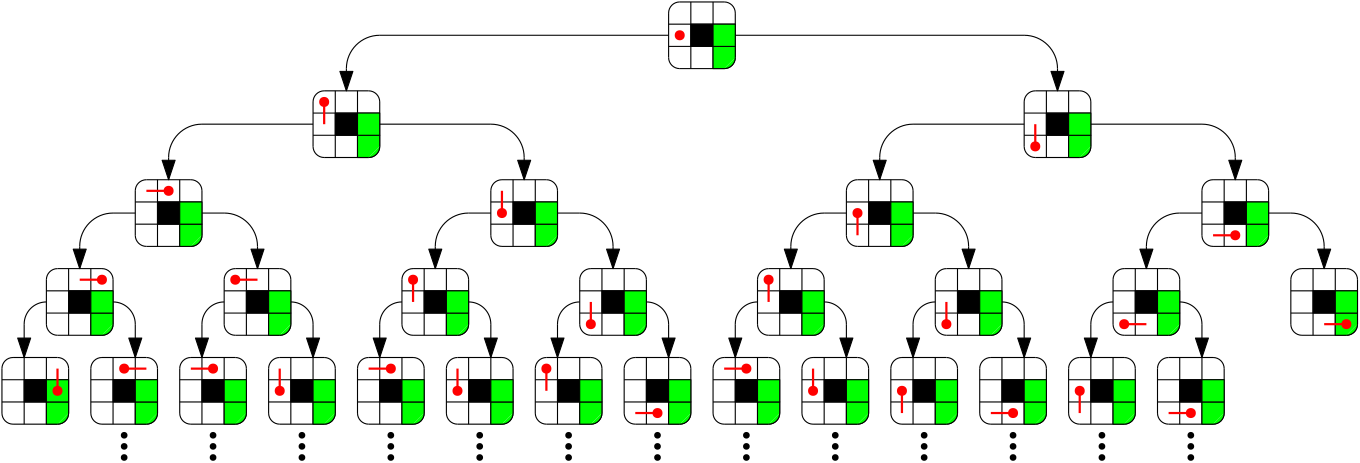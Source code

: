 <?xml version="1.0"?>
<!DOCTYPE ipe SYSTEM "ipe.dtd">
<ipe version="70206" creator="Ipe 7.2.7">
<info created="D:20180410123830" modified="D:20180410130238"/>
<ipestyle name="basic">
<symbol name="arrow/arc(spx)">
<path stroke="sym-stroke" fill="sym-stroke" pen="sym-pen">
0 0 m
-1 0.333 l
-1 -0.333 l
h
</path>
</symbol>
<symbol name="arrow/farc(spx)">
<path stroke="sym-stroke" fill="white" pen="sym-pen">
0 0 m
-1 0.333 l
-1 -0.333 l
h
</path>
</symbol>
<symbol name="arrow/ptarc(spx)">
<path stroke="sym-stroke" fill="sym-stroke" pen="sym-pen">
0 0 m
-1 0.333 l
-0.8 0 l
-1 -0.333 l
h
</path>
</symbol>
<symbol name="arrow/fptarc(spx)">
<path stroke="sym-stroke" fill="white" pen="sym-pen">
0 0 m
-1 0.333 l
-0.8 0 l
-1 -0.333 l
h
</path>
</symbol>
<symbol name="mark/circle(sx)" transformations="translations">
<path fill="sym-stroke">
0.6 0 0 0.6 0 0 e
0.4 0 0 0.4 0 0 e
</path>
</symbol>
<symbol name="mark/disk(sx)" transformations="translations">
<path fill="sym-stroke">
0.6 0 0 0.6 0 0 e
</path>
</symbol>
<symbol name="mark/fdisk(sfx)" transformations="translations">
<group>
<path fill="sym-fill">
0.5 0 0 0.5 0 0 e
</path>
<path fill="sym-stroke" fillrule="eofill">
0.6 0 0 0.6 0 0 e
0.4 0 0 0.4 0 0 e
</path>
</group>
</symbol>
<symbol name="mark/box(sx)" transformations="translations">
<path fill="sym-stroke" fillrule="eofill">
-0.6 -0.6 m
0.6 -0.6 l
0.6 0.6 l
-0.6 0.6 l
h
-0.4 -0.4 m
0.4 -0.4 l
0.4 0.4 l
-0.4 0.4 l
h
</path>
</symbol>
<symbol name="mark/square(sx)" transformations="translations">
<path fill="sym-stroke">
-0.6 -0.6 m
0.6 -0.6 l
0.6 0.6 l
-0.6 0.6 l
h
</path>
</symbol>
<symbol name="mark/fsquare(sfx)" transformations="translations">
<group>
<path fill="sym-fill">
-0.5 -0.5 m
0.5 -0.5 l
0.5 0.5 l
-0.5 0.5 l
h
</path>
<path fill="sym-stroke" fillrule="eofill">
-0.6 -0.6 m
0.6 -0.6 l
0.6 0.6 l
-0.6 0.6 l
h
-0.4 -0.4 m
0.4 -0.4 l
0.4 0.4 l
-0.4 0.4 l
h
</path>
</group>
</symbol>
<symbol name="mark/cross(sx)" transformations="translations">
<group>
<path fill="sym-stroke">
-0.43 -0.57 m
0.57 0.43 l
0.43 0.57 l
-0.57 -0.43 l
h
</path>
<path fill="sym-stroke">
-0.43 0.57 m
0.57 -0.43 l
0.43 -0.57 l
-0.57 0.43 l
h
</path>
</group>
</symbol>
<symbol name="arrow/fnormal(spx)">
<path stroke="sym-stroke" fill="white" pen="sym-pen">
0 0 m
-1 0.333 l
-1 -0.333 l
h
</path>
</symbol>
<symbol name="arrow/pointed(spx)">
<path stroke="sym-stroke" fill="sym-stroke" pen="sym-pen">
0 0 m
-1 0.333 l
-0.8 0 l
-1 -0.333 l
h
</path>
</symbol>
<symbol name="arrow/fpointed(spx)">
<path stroke="sym-stroke" fill="white" pen="sym-pen">
0 0 m
-1 0.333 l
-0.8 0 l
-1 -0.333 l
h
</path>
</symbol>
<symbol name="arrow/linear(spx)">
<path stroke="sym-stroke" pen="sym-pen">
-1 0.333 m
0 0 l
-1 -0.333 l
</path>
</symbol>
<symbol name="arrow/fdouble(spx)">
<path stroke="sym-stroke" fill="white" pen="sym-pen">
0 0 m
-1 0.333 l
-1 -0.333 l
h
-1 0 m
-2 0.333 l
-2 -0.333 l
h
</path>
</symbol>
<symbol name="arrow/double(spx)">
<path stroke="sym-stroke" fill="sym-stroke" pen="sym-pen">
0 0 m
-1 0.333 l
-1 -0.333 l
h
-1 0 m
-2 0.333 l
-2 -0.333 l
h
</path>
</symbol>
<pen name="heavier" value="0.8"/>
<pen name="fat" value="1.2"/>
<pen name="ultrafat" value="2"/>
<symbolsize name="large" value="5"/>
<symbolsize name="small" value="2"/>
<symbolsize name="tiny" value="1.1"/>
<arrowsize name="large" value="10"/>
<arrowsize name="small" value="5"/>
<arrowsize name="tiny" value="3"/>
<color name="red" value="1 0 0"/>
<color name="green" value="0 1 0"/>
<color name="blue" value="0 0 1"/>
<color name="yellow" value="1 1 0"/>
<color name="orange" value="1 0.647 0"/>
<color name="gold" value="1 0.843 0"/>
<color name="purple" value="0.627 0.125 0.941"/>
<color name="gray" value="0.745"/>
<color name="brown" value="0.647 0.165 0.165"/>
<color name="navy" value="0 0 0.502"/>
<color name="pink" value="1 0.753 0.796"/>
<color name="seagreen" value="0.18 0.545 0.341"/>
<color name="turquoise" value="0.251 0.878 0.816"/>
<color name="violet" value="0.933 0.51 0.933"/>
<color name="darkblue" value="0 0 0.545"/>
<color name="darkcyan" value="0 0.545 0.545"/>
<color name="darkgray" value="0.663"/>
<color name="darkgreen" value="0 0.392 0"/>
<color name="darkmagenta" value="0.545 0 0.545"/>
<color name="darkorange" value="1 0.549 0"/>
<color name="darkred" value="0.545 0 0"/>
<color name="lightblue" value="0.678 0.847 0.902"/>
<color name="lightcyan" value="0.878 1 1"/>
<color name="lightgray" value="0.827"/>
<color name="lightgreen" value="0.565 0.933 0.565"/>
<color name="lightyellow" value="1 1 0.878"/>
<dashstyle name="dashed" value="[4] 0"/>
<dashstyle name="dotted" value="[1 3] 0"/>
<dashstyle name="dash dotted" value="[4 2 1 2] 0"/>
<dashstyle name="dash dot dotted" value="[4 2 1 2 1 2] 0"/>
<textsize name="large" value="\large"/>
<textsize name="Large" value="\Large"/>
<textsize name="LARGE" value="\LARGE"/>
<textsize name="huge" value="\huge"/>
<textsize name="Huge" value="\Huge"/>
<textsize name="small" value="\small"/>
<textsize name="footnote" value="\footnotesize"/>
<textsize name="tiny" value="\tiny"/>
<textstyle name="center" begin="\begin{center}" end="\end{center}"/>
<textstyle name="itemize" begin="\begin{itemize}" end="\end{itemize}"/>
<textstyle name="item" begin="\begin{itemize}\item{}" end="\end{itemize}"/>
<gridsize name="4 pts" value="4"/>
<gridsize name="8 pts (~3 mm)" value="8"/>
<gridsize name="16 pts (~6 mm)" value="16"/>
<gridsize name="32 pts (~12 mm)" value="32"/>
<gridsize name="10 pts (~3.5 mm)" value="10"/>
<gridsize name="20 pts (~7 mm)" value="20"/>
<gridsize name="14 pts (~5 mm)" value="14"/>
<gridsize name="28 pts (~10 mm)" value="28"/>
<gridsize name="56 pts (~20 mm)" value="56"/>
<anglesize name="90 deg" value="90"/>
<anglesize name="60 deg" value="60"/>
<anglesize name="45 deg" value="45"/>
<anglesize name="30 deg" value="30"/>
<anglesize name="22.5 deg" value="22.5"/>
<opacity name="10%" value="0.1"/>
<opacity name="30%" value="0.3"/>
<opacity name="50%" value="0.5"/>
<opacity name="75%" value="0.75"/>
<tiling name="falling" angle="-60" step="4" width="1"/>
<tiling name="rising" angle="30" step="4" width="1"/>
</ipestyle>
<page>
<layer name="alpha"/>
<view layers="alpha" active="alpha"/>
<path layer="alpha" matrix="1 0 0 1 -52 -124" stroke="black">
116 832 m
4 0 0 4 116 828 112 828 a
</path>
<path matrix="1 0 0 1 -52 -124" stroke="black">
112 812 m
4 0 0 4 116 812 116 808 a
</path>
<path matrix="1 0 0 1 -52 -124" stroke="black">
132 808 m
4 0 0 4 132 812 136 812 a
</path>
<path matrix="1 0 0 1 -52 -124" stroke="black">
136 828 m
4 0 0 4 132 828 132 832 a
</path>
<path matrix="1 0 0 1 -52 -124" stroke="black">
132 832 m
116 832 l
</path>
<path matrix="1 0 0 1 -52 -124" stroke="black">
112 828 m
112 812 l
</path>
<path matrix="1 0 0 1 -52 -124" stroke="black">
116 808 m
132 808 l
</path>
<path matrix="1 0 0 1 -52 -124" stroke="black">
136 812 m
136 828 l
</path>
<path matrix="1 0 0 1 -52 -124" stroke="black">
112 824 m
136 824 l
</path>
<path matrix="1 0 0 1 -52 -124" stroke="black">
136 816 m
112 816 l
</path>
<path matrix="1 0 0 1 -52 -124" stroke="black">
120 832 m
120 808 l
</path>
<path matrix="1 0 0 1 -52 -124" stroke="black">
128 832 m
128 808 l
</path>
<path matrix="1 0 0 1 -52 -124" stroke="black" fill="black">
120 824 m
120 816 l
128 816 l
128 824 l
h
</path>
<path matrix="1 0 0 1 -52 -124" fill="green">
132 808 m
4 0 0 4 132 812 136 812 a
</path>
<path matrix="1 0 0 1 -52 -124" fill="green">
128 816 m
128 808 l
132 808 l
136 812 l
136 816 l
136 816 l
h
</path>
<path matrix="1 0 0 1 -52 -124" stroke="black">
132 808 m
4 0 0 4 132 812 136 812 a
</path>
<path matrix="1 0 0 1 -52 -124" stroke="black">
136 812 m
136 816 l
128 816 l
128 808 l
132 808 l
</path>
<path matrix="1 0 0 1 -52 -124" stroke="black" fill="green">
128 824 m
128 816 l
136 816 l
136 824 l
h
</path>
<use matrix="1 0 0 1 -36 -124" name="mark/disk(sx)" pos="116 820" size="normal" stroke="red"/>
<path matrix="1 0 0 1 -20 -124" stroke="black">
116 832 m
4 0 0 4 116 828 112 828 a
</path>
<path matrix="1 0 0 1 -20 -124" stroke="black">
112 812 m
4 0 0 4 116 812 116 808 a
</path>
<path matrix="1 0 0 1 -20 -124" stroke="black">
132 808 m
4 0 0 4 132 812 136 812 a
</path>
<path matrix="1 0 0 1 -20 -124" stroke="black">
136 828 m
4 0 0 4 132 828 132 832 a
</path>
<path matrix="1 0 0 1 -20 -124" stroke="black">
132 832 m
116 832 l
</path>
<path matrix="1 0 0 1 -20 -124" stroke="black">
112 828 m
112 812 l
</path>
<path matrix="1 0 0 1 -20 -124" stroke="black">
116 808 m
132 808 l
</path>
<path matrix="1 0 0 1 -20 -124" stroke="black">
136 812 m
136 828 l
</path>
<path matrix="1 0 0 1 -20 -124" stroke="black">
112 824 m
136 824 l
</path>
<path matrix="1 0 0 1 -20 -124" stroke="black">
136 816 m
112 816 l
</path>
<path matrix="1 0 0 1 -20 -124" stroke="black">
120 832 m
120 808 l
</path>
<path matrix="1 0 0 1 -20 -124" stroke="black">
128 832 m
128 808 l
</path>
<path matrix="1 0 0 1 -20 -124" stroke="black" fill="black">
120 824 m
120 816 l
128 816 l
128 824 l
h
</path>
<path matrix="1 0 0 1 -20 -124" fill="green">
132 808 m
4 0 0 4 132 812 136 812 a
</path>
<path matrix="1 0 0 1 -20 -124" fill="green">
128 816 m
128 808 l
132 808 l
136 812 l
136 816 l
136 816 l
h
</path>
<path matrix="1 0 0 1 -20 -124" stroke="black">
132 808 m
4 0 0 4 132 812 136 812 a
</path>
<path matrix="1 0 0 1 -20 -124" stroke="black">
136 812 m
136 816 l
128 816 l
128 808 l
132 808 l
</path>
<path matrix="1 0 0 1 -20 -124" stroke="black" fill="green">
128 824 m
128 816 l
136 816 l
136 824 l
h
</path>
<use matrix="1 0 0 1 -12 -116" name="mark/disk(sx)" pos="116 820" size="normal" stroke="red"/>
<path matrix="1 0 0 1 12 -124" stroke="black">
116 832 m
4 0 0 4 116 828 112 828 a
</path>
<path matrix="1 0 0 1 12 -124" stroke="black">
112 812 m
4 0 0 4 116 812 116 808 a
</path>
<path matrix="1 0 0 1 12 -124" stroke="black">
132 808 m
4 0 0 4 132 812 136 812 a
</path>
<path matrix="1 0 0 1 12 -124" stroke="black">
136 828 m
4 0 0 4 132 828 132 832 a
</path>
<path matrix="1 0 0 1 12 -124" stroke="black">
132 832 m
116 832 l
</path>
<path matrix="1 0 0 1 12 -124" stroke="black">
112 828 m
112 812 l
</path>
<path matrix="1 0 0 1 12 -124" stroke="black">
116 808 m
132 808 l
</path>
<path matrix="1 0 0 1 12 -124" stroke="black">
136 812 m
136 828 l
</path>
<path matrix="1 0 0 1 12 -124" stroke="black">
112 824 m
136 824 l
</path>
<path matrix="1 0 0 1 12 -124" stroke="black">
136 816 m
112 816 l
</path>
<path matrix="1 0 0 1 12 -124" stroke="black">
120 832 m
120 808 l
</path>
<path matrix="1 0 0 1 12 -124" stroke="black">
128 832 m
128 808 l
</path>
<path matrix="1 0 0 1 12 -124" stroke="black" fill="black">
120 824 m
120 816 l
128 816 l
128 824 l
h
</path>
<path matrix="1 0 0 1 12 -124" fill="green">
132 808 m
4 0 0 4 132 812 136 812 a
</path>
<path matrix="1 0 0 1 12 -124" fill="green">
128 816 m
128 808 l
132 808 l
136 812 l
136 816 l
136 816 l
h
</path>
<path matrix="1 0 0 1 12 -124" stroke="black">
132 808 m
4 0 0 4 132 812 136 812 a
</path>
<path matrix="1 0 0 1 12 -124" stroke="black">
136 812 m
136 816 l
128 816 l
128 808 l
132 808 l
</path>
<path matrix="1 0 0 1 12 -124" stroke="black" fill="green">
128 824 m
128 816 l
136 816 l
136 824 l
h
</path>
<use matrix="1 0 0 1 20 -116" name="mark/disk(sx)" pos="116 820" size="normal" stroke="red"/>
<path matrix="1 0 0 1 44 -124" stroke="black">
116 832 m
4 0 0 4 116 828 112 828 a
</path>
<path matrix="1 0 0 1 44 -124" stroke="black">
112 812 m
4 0 0 4 116 812 116 808 a
</path>
<path matrix="1 0 0 1 44 -124" stroke="black">
132 808 m
4 0 0 4 132 812 136 812 a
</path>
<path matrix="1 0 0 1 44 -124" stroke="black">
136 828 m
4 0 0 4 132 828 132 832 a
</path>
<path matrix="1 0 0 1 44 -124" stroke="black">
132 832 m
116 832 l
</path>
<path matrix="1 0 0 1 44 -124" stroke="black">
112 828 m
112 812 l
</path>
<path matrix="1 0 0 1 44 -124" stroke="black">
116 808 m
132 808 l
</path>
<path matrix="1 0 0 1 44 -124" stroke="black">
136 812 m
136 828 l
</path>
<path matrix="1 0 0 1 44 -124" stroke="black">
112 824 m
136 824 l
</path>
<path matrix="1 0 0 1 44 -124" stroke="black">
136 816 m
112 816 l
</path>
<path matrix="1 0 0 1 44 -124" stroke="black">
120 832 m
120 808 l
</path>
<path matrix="1 0 0 1 44 -124" stroke="black">
128 832 m
128 808 l
</path>
<path matrix="1 0 0 1 44 -124" stroke="black" fill="black">
120 824 m
120 816 l
128 816 l
128 824 l
h
</path>
<path matrix="1 0 0 1 44 -124" fill="green">
132 808 m
4 0 0 4 132 812 136 812 a
</path>
<path matrix="1 0 0 1 44 -124" fill="green">
128 816 m
128 808 l
132 808 l
136 812 l
136 816 l
136 816 l
h
</path>
<path matrix="1 0 0 1 44 -124" stroke="black">
132 808 m
4 0 0 4 132 812 136 812 a
</path>
<path matrix="1 0 0 1 44 -124" stroke="black">
136 812 m
136 816 l
128 816 l
128 808 l
132 808 l
</path>
<path matrix="1 0 0 1 44 -124" stroke="black" fill="green">
128 824 m
128 816 l
136 816 l
136 824 l
h
</path>
<use matrix="1 0 0 1 44 -124" name="mark/disk(sx)" pos="116 820" size="normal" stroke="red"/>
<path matrix="1 0 0 1 76 -124" stroke="black">
116 832 m
4 0 0 4 116 828 112 828 a
</path>
<path matrix="1 0 0 1 76 -124" stroke="black">
112 812 m
4 0 0 4 116 812 116 808 a
</path>
<path matrix="1 0 0 1 76 -124" stroke="black">
132 808 m
4 0 0 4 132 812 136 812 a
</path>
<path matrix="1 0 0 1 76 -124" stroke="black">
136 828 m
4 0 0 4 132 828 132 832 a
</path>
<path matrix="1 0 0 1 76 -124" stroke="black">
132 832 m
116 832 l
</path>
<path matrix="1 0 0 1 76 -124" stroke="black">
112 828 m
112 812 l
</path>
<path matrix="1 0 0 1 76 -124" stroke="black">
116 808 m
132 808 l
</path>
<path matrix="1 0 0 1 76 -124" stroke="black">
136 812 m
136 828 l
</path>
<path matrix="1 0 0 1 76 -124" stroke="black">
112 824 m
136 824 l
</path>
<path matrix="1 0 0 1 76 -124" stroke="black">
136 816 m
112 816 l
</path>
<path matrix="1 0 0 1 76 -124" stroke="black">
120 832 m
120 808 l
</path>
<path matrix="1 0 0 1 76 -124" stroke="black">
128 832 m
128 808 l
</path>
<path matrix="1 0 0 1 76 -124" stroke="black" fill="black">
120 824 m
120 816 l
128 816 l
128 824 l
h
</path>
<path matrix="1 0 0 1 76 -124" fill="green">
132 808 m
4 0 0 4 132 812 136 812 a
</path>
<path matrix="1 0 0 1 76 -124" fill="green">
128 816 m
128 808 l
132 808 l
136 812 l
136 816 l
136 816 l
h
</path>
<path matrix="1 0 0 1 76 -124" stroke="black">
132 808 m
4 0 0 4 132 812 136 812 a
</path>
<path matrix="1 0 0 1 76 -124" stroke="black">
136 812 m
136 816 l
128 816 l
128 808 l
132 808 l
</path>
<path matrix="1 0 0 1 76 -124" stroke="black" fill="green">
128 824 m
128 816 l
136 816 l
136 824 l
h
</path>
<use matrix="1 0 0 1 84 -116" name="mark/disk(sx)" pos="116 820" size="normal" stroke="red"/>
<path matrix="1 0 0 1 108 -124" stroke="black">
116 832 m
4 0 0 4 116 828 112 828 a
</path>
<path matrix="1 0 0 1 108 -124" stroke="black">
112 812 m
4 0 0 4 116 812 116 808 a
</path>
<path matrix="1 0 0 1 108 -124" stroke="black">
132 808 m
4 0 0 4 132 812 136 812 a
</path>
<path matrix="1 0 0 1 108 -124" stroke="black">
136 828 m
4 0 0 4 132 828 132 832 a
</path>
<path matrix="1 0 0 1 108 -124" stroke="black">
132 832 m
116 832 l
</path>
<path matrix="1 0 0 1 108 -124" stroke="black">
112 828 m
112 812 l
</path>
<path matrix="1 0 0 1 108 -124" stroke="black">
116 808 m
132 808 l
</path>
<path matrix="1 0 0 1 108 -124" stroke="black">
136 812 m
136 828 l
</path>
<path matrix="1 0 0 1 108 -124" stroke="black">
112 824 m
136 824 l
</path>
<path matrix="1 0 0 1 108 -124" stroke="black">
136 816 m
112 816 l
</path>
<path matrix="1 0 0 1 108 -124" stroke="black">
120 832 m
120 808 l
</path>
<path matrix="1 0 0 1 108 -124" stroke="black">
128 832 m
128 808 l
</path>
<path matrix="1 0 0 1 108 -124" stroke="black" fill="black">
120 824 m
120 816 l
128 816 l
128 824 l
h
</path>
<path matrix="1 0 0 1 108 -124" fill="green">
132 808 m
4 0 0 4 132 812 136 812 a
</path>
<path matrix="1 0 0 1 108 -124" fill="green">
128 816 m
128 808 l
132 808 l
136 812 l
136 816 l
136 816 l
h
</path>
<path matrix="1 0 0 1 108 -124" stroke="black">
132 808 m
4 0 0 4 132 812 136 812 a
</path>
<path matrix="1 0 0 1 108 -124" stroke="black">
136 812 m
136 816 l
128 816 l
128 808 l
132 808 l
</path>
<path matrix="1 0 0 1 108 -124" stroke="black" fill="green">
128 824 m
128 816 l
136 816 l
136 824 l
h
</path>
<use matrix="1 0 0 1 108 -124" name="mark/disk(sx)" pos="116 820" size="normal" stroke="red"/>
<path matrix="1 0 0 1 140 -124" stroke="black">
116 832 m
4 0 0 4 116 828 112 828 a
</path>
<path matrix="1 0 0 1 140 -124" stroke="black">
112 812 m
4 0 0 4 116 812 116 808 a
</path>
<path matrix="1 0 0 1 140 -124" stroke="black">
132 808 m
4 0 0 4 132 812 136 812 a
</path>
<path matrix="1 0 0 1 140 -124" stroke="black">
136 828 m
4 0 0 4 132 828 132 832 a
</path>
<path matrix="1 0 0 1 140 -124" stroke="black">
132 832 m
116 832 l
</path>
<path matrix="1 0 0 1 140 -124" stroke="black">
112 828 m
112 812 l
</path>
<path matrix="1 0 0 1 140 -124" stroke="black">
116 808 m
132 808 l
</path>
<path matrix="1 0 0 1 140 -124" stroke="black">
136 812 m
136 828 l
</path>
<path matrix="1 0 0 1 140 -124" stroke="black">
112 824 m
136 824 l
</path>
<path matrix="1 0 0 1 140 -124" stroke="black">
136 816 m
112 816 l
</path>
<path matrix="1 0 0 1 140 -124" stroke="black">
120 832 m
120 808 l
</path>
<path matrix="1 0 0 1 140 -124" stroke="black">
128 832 m
128 808 l
</path>
<path matrix="1 0 0 1 140 -124" stroke="black" fill="black">
120 824 m
120 816 l
128 816 l
128 824 l
h
</path>
<path matrix="1 0 0 1 140 -124" fill="green">
132 808 m
4 0 0 4 132 812 136 812 a
</path>
<path matrix="1 0 0 1 140 -124" fill="green">
128 816 m
128 808 l
132 808 l
136 812 l
136 816 l
136 816 l
h
</path>
<path matrix="1 0 0 1 140 -124" stroke="black">
132 808 m
4 0 0 4 132 812 136 812 a
</path>
<path matrix="1 0 0 1 140 -124" stroke="black">
136 812 m
136 816 l
128 816 l
128 808 l
132 808 l
</path>
<path matrix="1 0 0 1 140 -124" stroke="black" fill="green">
128 824 m
128 816 l
136 816 l
136 824 l
h
</path>
<use matrix="1 0 0 1 140 -116" name="mark/disk(sx)" pos="116 820" size="normal" stroke="red"/>
<path matrix="1 0 0 1 172 -124" stroke="black">
116 832 m
4 0 0 4 116 828 112 828 a
</path>
<path matrix="1 0 0 1 172 -124" stroke="black">
112 812 m
4 0 0 4 116 812 116 808 a
</path>
<path matrix="1 0 0 1 172 -124" stroke="black">
132 808 m
4 0 0 4 132 812 136 812 a
</path>
<path matrix="1 0 0 1 172 -124" stroke="black">
136 828 m
4 0 0 4 132 828 132 832 a
</path>
<path matrix="1 0 0 1 172 -124" stroke="black">
132 832 m
116 832 l
</path>
<path matrix="1 0 0 1 172 -124" stroke="black">
112 828 m
112 812 l
</path>
<path matrix="1 0 0 1 172 -124" stroke="black">
116 808 m
132 808 l
</path>
<path matrix="1 0 0 1 172 -124" stroke="black">
136 812 m
136 828 l
</path>
<path matrix="1 0 0 1 172 -124" stroke="black">
112 824 m
136 824 l
</path>
<path matrix="1 0 0 1 172 -124" stroke="black">
136 816 m
112 816 l
</path>
<path matrix="1 0 0 1 172 -124" stroke="black">
120 832 m
120 808 l
</path>
<path matrix="1 0 0 1 172 -124" stroke="black">
128 832 m
128 808 l
</path>
<path matrix="1 0 0 1 172 -124" stroke="black" fill="black">
120 824 m
120 816 l
128 816 l
128 824 l
h
</path>
<path matrix="1 0 0 1 172 -124" fill="green">
132 808 m
4 0 0 4 132 812 136 812 a
</path>
<path matrix="1 0 0 1 172 -124" fill="green">
128 816 m
128 808 l
132 808 l
136 812 l
136 816 l
136 816 l
h
</path>
<path matrix="1 0 0 1 172 -124" stroke="black">
132 808 m
4 0 0 4 132 812 136 812 a
</path>
<path matrix="1 0 0 1 172 -124" stroke="black">
136 812 m
136 816 l
128 816 l
128 808 l
132 808 l
</path>
<path matrix="1 0 0 1 172 -124" stroke="black" fill="green">
128 824 m
128 816 l
136 816 l
136 824 l
h
</path>
<use matrix="1 0 0 1 180 -132" name="mark/disk(sx)" pos="116 820" size="normal" stroke="red"/>
<path matrix="1 0 0 1 204 -124" stroke="black">
116 832 m
4 0 0 4 116 828 112 828 a
</path>
<path matrix="1 0 0 1 204 -124" stroke="black">
112 812 m
4 0 0 4 116 812 116 808 a
</path>
<path matrix="1 0 0 1 204 -124" stroke="black">
132 808 m
4 0 0 4 132 812 136 812 a
</path>
<path matrix="1 0 0 1 204 -124" stroke="black">
136 828 m
4 0 0 4 132 828 132 832 a
</path>
<path matrix="1 0 0 1 204 -124" stroke="black">
132 832 m
116 832 l
</path>
<path matrix="1 0 0 1 204 -124" stroke="black">
112 828 m
112 812 l
</path>
<path matrix="1 0 0 1 204 -124" stroke="black">
116 808 m
132 808 l
</path>
<path matrix="1 0 0 1 204 -124" stroke="black">
136 812 m
136 828 l
</path>
<path matrix="1 0 0 1 204 -124" stroke="black">
112 824 m
136 824 l
</path>
<path matrix="1 0 0 1 204 -124" stroke="black">
136 816 m
112 816 l
</path>
<path matrix="1 0 0 1 204 -124" stroke="black">
120 832 m
120 808 l
</path>
<path matrix="1 0 0 1 204 -124" stroke="black">
128 832 m
128 808 l
</path>
<path matrix="1 0 0 1 204 -124" stroke="black" fill="black">
120 824 m
120 816 l
128 816 l
128 824 l
h
</path>
<path matrix="1 0 0 1 204 -124" fill="green">
132 808 m
4 0 0 4 132 812 136 812 a
</path>
<path matrix="1 0 0 1 204 -124" fill="green">
128 816 m
128 808 l
132 808 l
136 812 l
136 816 l
136 816 l
h
</path>
<path matrix="1 0 0 1 204 -124" stroke="black">
132 808 m
4 0 0 4 132 812 136 812 a
</path>
<path matrix="1 0 0 1 204 -124" stroke="black">
136 812 m
136 816 l
128 816 l
128 808 l
132 808 l
</path>
<path matrix="1 0 0 1 204 -124" stroke="black" fill="green">
128 824 m
128 816 l
136 816 l
136 824 l
h
</path>
<use matrix="1 0 0 1 212 -116" name="mark/disk(sx)" pos="116 820" size="normal" stroke="red"/>
<path matrix="1 0 0 1 236 -124" stroke="black">
116 832 m
4 0 0 4 116 828 112 828 a
</path>
<path matrix="1 0 0 1 236 -124" stroke="black">
112 812 m
4 0 0 4 116 812 116 808 a
</path>
<path matrix="1 0 0 1 236 -124" stroke="black">
132 808 m
4 0 0 4 132 812 136 812 a
</path>
<path matrix="1 0 0 1 236 -124" stroke="black">
136 828 m
4 0 0 4 132 828 132 832 a
</path>
<path matrix="1 0 0 1 236 -124" stroke="black">
132 832 m
116 832 l
</path>
<path matrix="1 0 0 1 236 -124" stroke="black">
112 828 m
112 812 l
</path>
<path matrix="1 0 0 1 236 -124" stroke="black">
116 808 m
132 808 l
</path>
<path matrix="1 0 0 1 236 -124" stroke="black">
136 812 m
136 828 l
</path>
<path matrix="1 0 0 1 236 -124" stroke="black">
112 824 m
136 824 l
</path>
<path matrix="1 0 0 1 236 -124" stroke="black">
136 816 m
112 816 l
</path>
<path matrix="1 0 0 1 236 -124" stroke="black">
120 832 m
120 808 l
</path>
<path matrix="1 0 0 1 236 -124" stroke="black">
128 832 m
128 808 l
</path>
<path matrix="1 0 0 1 236 -124" stroke="black" fill="black">
120 824 m
120 816 l
128 816 l
128 824 l
h
</path>
<path matrix="1 0 0 1 236 -124" fill="green">
132 808 m
4 0 0 4 132 812 136 812 a
</path>
<path matrix="1 0 0 1 236 -124" fill="green">
128 816 m
128 808 l
132 808 l
136 812 l
136 816 l
136 816 l
h
</path>
<path matrix="1 0 0 1 236 -124" stroke="black">
132 808 m
4 0 0 4 132 812 136 812 a
</path>
<path matrix="1 0 0 1 236 -124" stroke="black">
136 812 m
136 816 l
128 816 l
128 808 l
132 808 l
</path>
<path matrix="1 0 0 1 236 -124" stroke="black" fill="green">
128 824 m
128 816 l
136 816 l
136 824 l
h
</path>
<use matrix="1 0 0 1 236 -124" name="mark/disk(sx)" pos="116 820" size="normal" stroke="red"/>
<path matrix="1 0 0 1 268 -124" stroke="black">
116 832 m
4 0 0 4 116 828 112 828 a
</path>
<path matrix="1 0 0 1 268 -124" stroke="black">
112 812 m
4 0 0 4 116 812 116 808 a
</path>
<path matrix="1 0 0 1 268 -124" stroke="black">
132 808 m
4 0 0 4 132 812 136 812 a
</path>
<path matrix="1 0 0 1 268 -124" stroke="black">
136 828 m
4 0 0 4 132 828 132 832 a
</path>
<path matrix="1 0 0 1 268 -124" stroke="black">
132 832 m
116 832 l
</path>
<path matrix="1 0 0 1 268 -124" stroke="black">
112 828 m
112 812 l
</path>
<path matrix="1 0 0 1 268 -124" stroke="black">
116 808 m
132 808 l
</path>
<path matrix="1 0 0 1 268 -124" stroke="black">
136 812 m
136 828 l
</path>
<path matrix="1 0 0 1 268 -124" stroke="black">
112 824 m
136 824 l
</path>
<path matrix="1 0 0 1 268 -124" stroke="black">
136 816 m
112 816 l
</path>
<path matrix="1 0 0 1 268 -124" stroke="black">
120 832 m
120 808 l
</path>
<path matrix="1 0 0 1 268 -124" stroke="black">
128 832 m
128 808 l
</path>
<path matrix="1 0 0 1 268 -124" stroke="black" fill="black">
120 824 m
120 816 l
128 816 l
128 824 l
h
</path>
<path matrix="1 0 0 1 268 -124" fill="green">
132 808 m
4 0 0 4 132 812 136 812 a
</path>
<path matrix="1 0 0 1 268 -124" fill="green">
128 816 m
128 808 l
132 808 l
136 812 l
136 816 l
136 816 l
h
</path>
<path matrix="1 0 0 1 268 -124" stroke="black">
132 808 m
4 0 0 4 132 812 136 812 a
</path>
<path matrix="1 0 0 1 268 -124" stroke="black">
136 812 m
136 816 l
128 816 l
128 808 l
132 808 l
</path>
<path matrix="1 0 0 1 268 -124" stroke="black" fill="green">
128 824 m
128 816 l
136 816 l
136 824 l
h
</path>
<use matrix="1 0 0 1 268 -124" name="mark/disk(sx)" pos="116 820" size="normal" stroke="red"/>
<path matrix="1 0 0 1 300 -124" stroke="black">
116 832 m
4 0 0 4 116 828 112 828 a
</path>
<path matrix="1 0 0 1 300 -124" stroke="black">
112 812 m
4 0 0 4 116 812 116 808 a
</path>
<path matrix="1 0 0 1 300 -124" stroke="black">
132 808 m
4 0 0 4 132 812 136 812 a
</path>
<path matrix="1 0 0 1 300 -124" stroke="black">
136 828 m
4 0 0 4 132 828 132 832 a
</path>
<path matrix="1 0 0 1 300 -124" stroke="black">
132 832 m
116 832 l
</path>
<path matrix="1 0 0 1 300 -124" stroke="black">
112 828 m
112 812 l
</path>
<path matrix="1 0 0 1 300 -124" stroke="black">
116 808 m
132 808 l
</path>
<path matrix="1 0 0 1 300 -124" stroke="black">
136 812 m
136 828 l
</path>
<path matrix="1 0 0 1 300 -124" stroke="black">
112 824 m
136 824 l
</path>
<path matrix="1 0 0 1 300 -124" stroke="black">
136 816 m
112 816 l
</path>
<path matrix="1 0 0 1 300 -124" stroke="black">
120 832 m
120 808 l
</path>
<path matrix="1 0 0 1 300 -124" stroke="black">
128 832 m
128 808 l
</path>
<path matrix="1 0 0 1 300 -124" stroke="black" fill="black">
120 824 m
120 816 l
128 816 l
128 824 l
h
</path>
<path matrix="1 0 0 1 300 -124" fill="green">
132 808 m
4 0 0 4 132 812 136 812 a
</path>
<path matrix="1 0 0 1 300 -124" fill="green">
128 816 m
128 808 l
132 808 l
136 812 l
136 816 l
136 816 l
h
</path>
<path matrix="1 0 0 1 300 -124" stroke="black">
132 808 m
4 0 0 4 132 812 136 812 a
</path>
<path matrix="1 0 0 1 300 -124" stroke="black">
136 812 m
136 816 l
128 816 l
128 808 l
132 808 l
</path>
<path matrix="1 0 0 1 300 -124" stroke="black" fill="green">
128 824 m
128 816 l
136 816 l
136 824 l
h
</path>
<use matrix="1 0 0 1 308 -132" name="mark/disk(sx)" pos="116 820" size="normal" stroke="red"/>
<path matrix="1 0 0 1 332 -124" stroke="black">
116 832 m
4 0 0 4 116 828 112 828 a
</path>
<path matrix="1 0 0 1 332 -124" stroke="black">
112 812 m
4 0 0 4 116 812 116 808 a
</path>
<path matrix="1 0 0 1 332 -124" stroke="black">
132 808 m
4 0 0 4 132 812 136 812 a
</path>
<path matrix="1 0 0 1 332 -124" stroke="black">
136 828 m
4 0 0 4 132 828 132 832 a
</path>
<path matrix="1 0 0 1 332 -124" stroke="black">
132 832 m
116 832 l
</path>
<path matrix="1 0 0 1 332 -124" stroke="black">
112 828 m
112 812 l
</path>
<path matrix="1 0 0 1 332 -124" stroke="black">
116 808 m
132 808 l
</path>
<path matrix="1 0 0 1 332 -124" stroke="black">
136 812 m
136 828 l
</path>
<path matrix="1 0 0 1 332 -124" stroke="black">
112 824 m
136 824 l
</path>
<path matrix="1 0 0 1 332 -124" stroke="black">
136 816 m
112 816 l
</path>
<path matrix="1 0 0 1 332 -124" stroke="black">
120 832 m
120 808 l
</path>
<path matrix="1 0 0 1 332 -124" stroke="black">
128 832 m
128 808 l
</path>
<path matrix="1 0 0 1 332 -124" stroke="black" fill="black">
120 824 m
120 816 l
128 816 l
128 824 l
h
</path>
<path matrix="1 0 0 1 332 -124" fill="green">
132 808 m
4 0 0 4 132 812 136 812 a
</path>
<path matrix="1 0 0 1 332 -124" fill="green">
128 816 m
128 808 l
132 808 l
136 812 l
136 816 l
136 816 l
h
</path>
<path matrix="1 0 0 1 332 -124" stroke="black">
132 808 m
4 0 0 4 132 812 136 812 a
</path>
<path matrix="1 0 0 1 332 -124" stroke="black">
136 812 m
136 816 l
128 816 l
128 808 l
132 808 l
</path>
<path matrix="1 0 0 1 332 -124" stroke="black" fill="green">
128 824 m
128 816 l
136 816 l
136 824 l
h
</path>
<use matrix="1 0 0 1 332 -124" name="mark/disk(sx)" pos="116 820" size="normal" stroke="red"/>
<path matrix="1 0 0 1 364 -124" stroke="black">
116 832 m
4 0 0 4 116 828 112 828 a
</path>
<path matrix="1 0 0 1 364 -124" stroke="black">
112 812 m
4 0 0 4 116 812 116 808 a
</path>
<path matrix="1 0 0 1 364 -124" stroke="black">
132 808 m
4 0 0 4 132 812 136 812 a
</path>
<path matrix="1 0 0 1 364 -124" stroke="black">
136 828 m
4 0 0 4 132 828 132 832 a
</path>
<path matrix="1 0 0 1 364 -124" stroke="black">
132 832 m
116 832 l
</path>
<path matrix="1 0 0 1 364 -124" stroke="black">
112 828 m
112 812 l
</path>
<path matrix="1 0 0 1 364 -124" stroke="black">
116 808 m
132 808 l
</path>
<path matrix="1 0 0 1 364 -124" stroke="black">
136 812 m
136 828 l
</path>
<path matrix="1 0 0 1 364 -124" stroke="black">
112 824 m
136 824 l
</path>
<path matrix="1 0 0 1 364 -124" stroke="black">
136 816 m
112 816 l
</path>
<path matrix="1 0 0 1 364 -124" stroke="black">
120 832 m
120 808 l
</path>
<path matrix="1 0 0 1 364 -124" stroke="black">
128 832 m
128 808 l
</path>
<path matrix="1 0 0 1 364 -124" stroke="black" fill="black">
120 824 m
120 816 l
128 816 l
128 824 l
h
</path>
<path matrix="1 0 0 1 364 -124" fill="green">
132 808 m
4 0 0 4 132 812 136 812 a
</path>
<path matrix="1 0 0 1 364 -124" fill="green">
128 816 m
128 808 l
132 808 l
136 812 l
136 816 l
136 816 l
h
</path>
<path matrix="1 0 0 1 364 -124" stroke="black">
132 808 m
4 0 0 4 132 812 136 812 a
</path>
<path matrix="1 0 0 1 364 -124" stroke="black">
136 812 m
136 816 l
128 816 l
128 808 l
132 808 l
</path>
<path matrix="1 0 0 1 364 -124" stroke="black" fill="green">
128 824 m
128 816 l
136 816 l
136 824 l
h
</path>
<use matrix="1 0 0 1 372 -132" name="mark/disk(sx)" pos="116 820" size="normal" stroke="red"/>
<path matrix="1 0 0 1 -36 -92" stroke="black">
116 832 m
4 0 0 4 116 828 112 828 a
</path>
<path matrix="1 0 0 1 -36 -92" stroke="black">
112 812 m
4 0 0 4 116 812 116 808 a
</path>
<path matrix="1 0 0 1 -36 -92" stroke="black">
132 808 m
4 0 0 4 132 812 136 812 a
</path>
<path matrix="1 0 0 1 -36 -92" stroke="black">
136 828 m
4 0 0 4 132 828 132 832 a
</path>
<path matrix="1 0 0 1 -36 -92" stroke="black">
132 832 m
116 832 l
</path>
<path matrix="1 0 0 1 -36 -92" stroke="black">
112 828 m
112 812 l
</path>
<path matrix="1 0 0 1 -36 -92" stroke="black">
116 808 m
132 808 l
</path>
<path matrix="1 0 0 1 -36 -92" stroke="black">
136 812 m
136 828 l
</path>
<path matrix="1 0 0 1 -36 -92" stroke="black">
112 824 m
136 824 l
</path>
<path matrix="1 0 0 1 -36 -92" stroke="black">
136 816 m
112 816 l
</path>
<path matrix="1 0 0 1 -36 -92" stroke="black">
120 832 m
120 808 l
</path>
<path matrix="1 0 0 1 -36 -92" stroke="black">
128 832 m
128 808 l
</path>
<path matrix="1 0 0 1 -36 -92" stroke="black" fill="black">
120 824 m
120 816 l
128 816 l
128 824 l
h
</path>
<path matrix="1 0 0 1 -36 -92" fill="green">
132 808 m
4 0 0 4 132 812 136 812 a
</path>
<path matrix="1 0 0 1 -36 -92" fill="green">
128 816 m
128 808 l
132 808 l
136 812 l
136 816 l
136 816 l
h
</path>
<path matrix="1 0 0 1 -36 -92" stroke="black">
132 808 m
4 0 0 4 132 812 136 812 a
</path>
<path matrix="1 0 0 1 -36 -92" stroke="black">
136 812 m
136 816 l
128 816 l
128 808 l
132 808 l
</path>
<path matrix="1 0 0 1 -36 -92" stroke="black" fill="green">
128 824 m
128 816 l
136 816 l
136 824 l
h
</path>
<use matrix="1 0 0 1 -20 -84" name="mark/disk(sx)" pos="116 820" size="normal" stroke="red"/>
<path matrix="1 0 0 1 28 -92" stroke="black">
116 832 m
4 0 0 4 116 828 112 828 a
</path>
<path matrix="1 0 0 1 28 -92" stroke="black">
112 812 m
4 0 0 4 116 812 116 808 a
</path>
<path matrix="1 0 0 1 28 -92" stroke="black">
132 808 m
4 0 0 4 132 812 136 812 a
</path>
<path matrix="1 0 0 1 28 -92" stroke="black">
136 828 m
4 0 0 4 132 828 132 832 a
</path>
<path matrix="1 0 0 1 28 -92" stroke="black">
132 832 m
116 832 l
</path>
<path matrix="1 0 0 1 28 -92" stroke="black">
112 828 m
112 812 l
</path>
<path matrix="1 0 0 1 28 -92" stroke="black">
116 808 m
132 808 l
</path>
<path matrix="1 0 0 1 28 -92" stroke="black">
136 812 m
136 828 l
</path>
<path matrix="1 0 0 1 28 -92" stroke="black">
112 824 m
136 824 l
</path>
<path matrix="1 0 0 1 28 -92" stroke="black">
136 816 m
112 816 l
</path>
<path matrix="1 0 0 1 28 -92" stroke="black">
120 832 m
120 808 l
</path>
<path matrix="1 0 0 1 28 -92" stroke="black">
128 832 m
128 808 l
</path>
<path matrix="1 0 0 1 28 -92" stroke="black" fill="black">
120 824 m
120 816 l
128 816 l
128 824 l
h
</path>
<path matrix="1 0 0 1 28 -92" fill="green">
132 808 m
4 0 0 4 132 812 136 812 a
</path>
<path matrix="1 0 0 1 28 -92" fill="green">
128 816 m
128 808 l
132 808 l
136 812 l
136 816 l
136 816 l
h
</path>
<path matrix="1 0 0 1 28 -92" stroke="black">
132 808 m
4 0 0 4 132 812 136 812 a
</path>
<path matrix="1 0 0 1 28 -92" stroke="black">
136 812 m
136 816 l
128 816 l
128 808 l
132 808 l
</path>
<path matrix="1 0 0 1 28 -92" stroke="black" fill="green">
128 824 m
128 816 l
136 816 l
136 824 l
h
</path>
<use matrix="1 0 0 1 28 -84" name="mark/disk(sx)" pos="116 820" size="normal" stroke="red"/>
<path matrix="1 0 0 1 92 -92" stroke="black">
116 832 m
4 0 0 4 116 828 112 828 a
</path>
<path matrix="1 0 0 1 92 -92" stroke="black">
112 812 m
4 0 0 4 116 812 116 808 a
</path>
<path matrix="1 0 0 1 92 -92" stroke="black">
132 808 m
4 0 0 4 132 812 136 812 a
</path>
<path matrix="1 0 0 1 92 -92" stroke="black">
136 828 m
4 0 0 4 132 828 132 832 a
</path>
<path matrix="1 0 0 1 92 -92" stroke="black">
132 832 m
116 832 l
</path>
<path matrix="1 0 0 1 92 -92" stroke="black">
112 828 m
112 812 l
</path>
<path matrix="1 0 0 1 92 -92" stroke="black">
116 808 m
132 808 l
</path>
<path matrix="1 0 0 1 92 -92" stroke="black">
136 812 m
136 828 l
</path>
<path matrix="1 0 0 1 92 -92" stroke="black">
112 824 m
136 824 l
</path>
<path matrix="1 0 0 1 92 -92" stroke="black">
136 816 m
112 816 l
</path>
<path matrix="1 0 0 1 92 -92" stroke="black">
120 832 m
120 808 l
</path>
<path matrix="1 0 0 1 92 -92" stroke="black">
128 832 m
128 808 l
</path>
<path matrix="1 0 0 1 92 -92" stroke="black" fill="black">
120 824 m
120 816 l
128 816 l
128 824 l
h
</path>
<path matrix="1 0 0 1 92 -92" fill="green">
132 808 m
4 0 0 4 132 812 136 812 a
</path>
<path matrix="1 0 0 1 92 -92" fill="green">
128 816 m
128 808 l
132 808 l
136 812 l
136 816 l
136 816 l
h
</path>
<path matrix="1 0 0 1 92 -92" stroke="black">
132 808 m
4 0 0 4 132 812 136 812 a
</path>
<path matrix="1 0 0 1 92 -92" stroke="black">
136 812 m
136 816 l
128 816 l
128 808 l
132 808 l
</path>
<path matrix="1 0 0 1 92 -92" stroke="black" fill="green">
128 824 m
128 816 l
136 816 l
136 824 l
h
</path>
<use matrix="1 0 0 1 92 -84" name="mark/disk(sx)" pos="116 820" size="normal" stroke="red"/>
<path matrix="1 0 0 1 156 -92" stroke="black">
116 832 m
4 0 0 4 116 828 112 828 a
</path>
<path matrix="1 0 0 1 156 -92" stroke="black">
112 812 m
4 0 0 4 116 812 116 808 a
</path>
<path matrix="1 0 0 1 156 -92" stroke="black">
132 808 m
4 0 0 4 132 812 136 812 a
</path>
<path matrix="1 0 0 1 156 -92" stroke="black">
136 828 m
4 0 0 4 132 828 132 832 a
</path>
<path matrix="1 0 0 1 156 -92" stroke="black">
132 832 m
116 832 l
</path>
<path matrix="1 0 0 1 156 -92" stroke="black">
112 828 m
112 812 l
</path>
<path matrix="1 0 0 1 156 -92" stroke="black">
116 808 m
132 808 l
</path>
<path matrix="1 0 0 1 156 -92" stroke="black">
136 812 m
136 828 l
</path>
<path matrix="1 0 0 1 156 -92" stroke="black">
112 824 m
136 824 l
</path>
<path matrix="1 0 0 1 156 -92" stroke="black">
136 816 m
112 816 l
</path>
<path matrix="1 0 0 1 156 -92" stroke="black">
120 832 m
120 808 l
</path>
<path matrix="1 0 0 1 156 -92" stroke="black">
128 832 m
128 808 l
</path>
<path matrix="1 0 0 1 156 -92" stroke="black" fill="black">
120 824 m
120 816 l
128 816 l
128 824 l
h
</path>
<path matrix="1 0 0 1 156 -92" fill="green">
132 808 m
4 0 0 4 132 812 136 812 a
</path>
<path matrix="1 0 0 1 156 -92" fill="green">
128 816 m
128 808 l
132 808 l
136 812 l
136 816 l
136 816 l
h
</path>
<path matrix="1 0 0 1 156 -92" stroke="black">
132 808 m
4 0 0 4 132 812 136 812 a
</path>
<path matrix="1 0 0 1 156 -92" stroke="black">
136 812 m
136 816 l
128 816 l
128 808 l
132 808 l
</path>
<path matrix="1 0 0 1 156 -92" stroke="black" fill="green">
128 824 m
128 816 l
136 816 l
136 824 l
h
</path>
<use matrix="1 0 0 1 156 -100" name="mark/disk(sx)" pos="116 820" size="normal" stroke="red"/>
<path matrix="1 0 0 1 220 -92" stroke="black">
116 832 m
4 0 0 4 116 828 112 828 a
</path>
<path matrix="1 0 0 1 220 -92" stroke="black">
112 812 m
4 0 0 4 116 812 116 808 a
</path>
<path matrix="1 0 0 1 220 -92" stroke="black">
132 808 m
4 0 0 4 132 812 136 812 a
</path>
<path matrix="1 0 0 1 220 -92" stroke="black">
136 828 m
4 0 0 4 132 828 132 832 a
</path>
<path matrix="1 0 0 1 220 -92" stroke="black">
132 832 m
116 832 l
</path>
<path matrix="1 0 0 1 220 -92" stroke="black">
112 828 m
112 812 l
</path>
<path matrix="1 0 0 1 220 -92" stroke="black">
116 808 m
132 808 l
</path>
<path matrix="1 0 0 1 220 -92" stroke="black">
136 812 m
136 828 l
</path>
<path matrix="1 0 0 1 220 -92" stroke="black">
112 824 m
136 824 l
</path>
<path matrix="1 0 0 1 220 -92" stroke="black">
136 816 m
112 816 l
</path>
<path matrix="1 0 0 1 220 -92" stroke="black">
120 832 m
120 808 l
</path>
<path matrix="1 0 0 1 220 -92" stroke="black">
128 832 m
128 808 l
</path>
<path matrix="1 0 0 1 220 -92" stroke="black" fill="black">
120 824 m
120 816 l
128 816 l
128 824 l
h
</path>
<path matrix="1 0 0 1 220 -92" fill="green">
132 808 m
4 0 0 4 132 812 136 812 a
</path>
<path matrix="1 0 0 1 220 -92" fill="green">
128 816 m
128 808 l
132 808 l
136 812 l
136 816 l
136 816 l
h
</path>
<path matrix="1 0 0 1 220 -92" stroke="black">
132 808 m
4 0 0 4 132 812 136 812 a
</path>
<path matrix="1 0 0 1 220 -92" stroke="black">
136 812 m
136 816 l
128 816 l
128 808 l
132 808 l
</path>
<path matrix="1 0 0 1 220 -92" stroke="black" fill="green">
128 824 m
128 816 l
136 816 l
136 824 l
h
</path>
<use matrix="1 0 0 1 220 -84" name="mark/disk(sx)" pos="116 820" size="normal" stroke="red"/>
<path matrix="1 0 0 1 284 -92" stroke="black">
116 832 m
4 0 0 4 116 828 112 828 a
</path>
<path matrix="1 0 0 1 284 -92" stroke="black">
112 812 m
4 0 0 4 116 812 116 808 a
</path>
<path matrix="1 0 0 1 284 -92" stroke="black">
132 808 m
4 0 0 4 132 812 136 812 a
</path>
<path matrix="1 0 0 1 284 -92" stroke="black">
136 828 m
4 0 0 4 132 828 132 832 a
</path>
<path matrix="1 0 0 1 284 -92" stroke="black">
132 832 m
116 832 l
</path>
<path matrix="1 0 0 1 284 -92" stroke="black">
112 828 m
112 812 l
</path>
<path matrix="1 0 0 1 284 -92" stroke="black">
116 808 m
132 808 l
</path>
<path matrix="1 0 0 1 284 -92" stroke="black">
136 812 m
136 828 l
</path>
<path matrix="1 0 0 1 284 -92" stroke="black">
112 824 m
136 824 l
</path>
<path matrix="1 0 0 1 284 -92" stroke="black">
136 816 m
112 816 l
</path>
<path matrix="1 0 0 1 284 -92" stroke="black">
120 832 m
120 808 l
</path>
<path matrix="1 0 0 1 284 -92" stroke="black">
128 832 m
128 808 l
</path>
<path matrix="1 0 0 1 284 -92" stroke="black" fill="black">
120 824 m
120 816 l
128 816 l
128 824 l
h
</path>
<path matrix="1 0 0 1 284 -92" fill="green">
132 808 m
4 0 0 4 132 812 136 812 a
</path>
<path matrix="1 0 0 1 284 -92" fill="green">
128 816 m
128 808 l
132 808 l
136 812 l
136 816 l
136 816 l
h
</path>
<path matrix="1 0 0 1 284 -92" stroke="black">
132 808 m
4 0 0 4 132 812 136 812 a
</path>
<path matrix="1 0 0 1 284 -92" stroke="black">
136 812 m
136 816 l
128 816 l
128 808 l
132 808 l
</path>
<path matrix="1 0 0 1 284 -92" stroke="black" fill="green">
128 824 m
128 816 l
136 816 l
136 824 l
h
</path>
<use matrix="1 0 0 1 284 -100" name="mark/disk(sx)" pos="116 820" size="normal" stroke="red"/>
<path matrix="1 0 0 1 348 -92" stroke="black">
116 832 m
4 0 0 4 116 828 112 828 a
</path>
<path matrix="1 0 0 1 348 -92" stroke="black">
112 812 m
4 0 0 4 116 812 116 808 a
</path>
<path matrix="1 0 0 1 348 -92" stroke="black">
132 808 m
4 0 0 4 132 812 136 812 a
</path>
<path matrix="1 0 0 1 348 -92" stroke="black">
136 828 m
4 0 0 4 132 828 132 832 a
</path>
<path matrix="1 0 0 1 348 -92" stroke="black">
132 832 m
116 832 l
</path>
<path matrix="1 0 0 1 348 -92" stroke="black">
112 828 m
112 812 l
</path>
<path matrix="1 0 0 1 348 -92" stroke="black">
116 808 m
132 808 l
</path>
<path matrix="1 0 0 1 348 -92" stroke="black">
136 812 m
136 828 l
</path>
<path matrix="1 0 0 1 348 -92" stroke="black">
112 824 m
136 824 l
</path>
<path matrix="1 0 0 1 348 -92" stroke="black">
136 816 m
112 816 l
</path>
<path matrix="1 0 0 1 348 -92" stroke="black">
120 832 m
120 808 l
</path>
<path matrix="1 0 0 1 348 -92" stroke="black">
128 832 m
128 808 l
</path>
<path matrix="1 0 0 1 348 -92" stroke="black" fill="black">
120 824 m
120 816 l
128 816 l
128 824 l
h
</path>
<path matrix="1 0 0 1 348 -92" fill="green">
132 808 m
4 0 0 4 132 812 136 812 a
</path>
<path matrix="1 0 0 1 348 -92" fill="green">
128 816 m
128 808 l
132 808 l
136 812 l
136 816 l
136 816 l
h
</path>
<path matrix="1 0 0 1 348 -92" stroke="black">
132 808 m
4 0 0 4 132 812 136 812 a
</path>
<path matrix="1 0 0 1 348 -92" stroke="black">
136 812 m
136 816 l
128 816 l
128 808 l
132 808 l
</path>
<path matrix="1 0 0 1 348 -92" stroke="black" fill="green">
128 824 m
128 816 l
136 816 l
136 824 l
h
</path>
<use matrix="1 0 0 1 348 -100" name="mark/disk(sx)" pos="116 820" size="normal" stroke="red"/>
<path matrix="1 0 0 1 412 -92" stroke="black">
116 832 m
4 0 0 4 116 828 112 828 a
</path>
<path matrix="1 0 0 1 412 -92" stroke="black">
112 812 m
4 0 0 4 116 812 116 808 a
</path>
<path matrix="1 0 0 1 412 -92" stroke="black">
132 808 m
4 0 0 4 132 812 136 812 a
</path>
<path matrix="1 0 0 1 412 -92" stroke="black">
136 828 m
4 0 0 4 132 828 132 832 a
</path>
<path matrix="1 0 0 1 412 -92" stroke="black">
132 832 m
116 832 l
</path>
<path matrix="1 0 0 1 412 -92" stroke="black">
112 828 m
112 812 l
</path>
<path matrix="1 0 0 1 412 -92" stroke="black">
116 808 m
132 808 l
</path>
<path matrix="1 0 0 1 412 -92" stroke="black">
136 812 m
136 828 l
</path>
<path matrix="1 0 0 1 412 -92" stroke="black">
112 824 m
136 824 l
</path>
<path matrix="1 0 0 1 412 -92" stroke="black">
136 816 m
112 816 l
</path>
<path matrix="1 0 0 1 412 -92" stroke="black">
120 832 m
120 808 l
</path>
<path matrix="1 0 0 1 412 -92" stroke="black">
128 832 m
128 808 l
</path>
<path matrix="1 0 0 1 412 -92" stroke="black" fill="black">
120 824 m
120 816 l
128 816 l
128 824 l
h
</path>
<path matrix="1 0 0 1 412 -92" fill="green">
132 808 m
4 0 0 4 132 812 136 812 a
</path>
<path matrix="1 0 0 1 412 -92" fill="green">
128 816 m
128 808 l
132 808 l
136 812 l
136 816 l
136 816 l
h
</path>
<path matrix="1 0 0 1 412 -92" stroke="black">
132 808 m
4 0 0 4 132 812 136 812 a
</path>
<path matrix="1 0 0 1 412 -92" stroke="black">
136 812 m
136 816 l
128 816 l
128 808 l
132 808 l
</path>
<path matrix="1 0 0 1 412 -92" stroke="black" fill="green">
128 824 m
128 816 l
136 816 l
136 824 l
h
</path>
<use matrix="1 0 0 1 428 -100" name="mark/disk(sx)" pos="116 820" size="normal" stroke="red"/>
<path matrix="1 0 0 1 -4 -60" stroke="black">
116 832 m
4 0 0 4 116 828 112 828 a
</path>
<path matrix="1 0 0 1 -4 -60" stroke="black">
112 812 m
4 0 0 4 116 812 116 808 a
</path>
<path matrix="1 0 0 1 -4 -60" stroke="black">
132 808 m
4 0 0 4 132 812 136 812 a
</path>
<path matrix="1 0 0 1 -4 -60" stroke="black">
136 828 m
4 0 0 4 132 828 132 832 a
</path>
<path matrix="1 0 0 1 -4 -60" stroke="black">
132 832 m
116 832 l
</path>
<path matrix="1 0 0 1 -4 -60" stroke="black">
112 828 m
112 812 l
</path>
<path matrix="1 0 0 1 -4 -60" stroke="black">
116 808 m
132 808 l
</path>
<path matrix="1 0 0 1 -4 -60" stroke="black">
136 812 m
136 828 l
</path>
<path matrix="1 0 0 1 -4 -60" stroke="black">
112 824 m
136 824 l
</path>
<path matrix="1 0 0 1 -4 -60" stroke="black">
136 816 m
112 816 l
</path>
<path matrix="1 0 0 1 -4 -60" stroke="black">
120 832 m
120 808 l
</path>
<path matrix="1 0 0 1 -4 -60" stroke="black">
128 832 m
128 808 l
</path>
<path matrix="1 0 0 1 -4 -60" stroke="black" fill="black">
120 824 m
120 816 l
128 816 l
128 824 l
h
</path>
<path matrix="1 0 0 1 -4 -60" fill="green">
132 808 m
4 0 0 4 132 812 136 812 a
</path>
<path matrix="1 0 0 1 -4 -60" fill="green">
128 816 m
128 808 l
132 808 l
136 812 l
136 816 l
136 816 l
h
</path>
<path matrix="1 0 0 1 -4 -60" stroke="black">
132 808 m
4 0 0 4 132 812 136 812 a
</path>
<path matrix="1 0 0 1 -4 -60" stroke="black">
136 812 m
136 816 l
128 816 l
128 808 l
132 808 l
</path>
<path matrix="1 0 0 1 -4 -60" stroke="black" fill="green">
128 824 m
128 816 l
136 816 l
136 824 l
h
</path>
<use matrix="1 0 0 1 4 -52" name="mark/disk(sx)" pos="116 820" size="normal" stroke="red"/>
<path matrix="1 0 0 1 124 -60" stroke="black">
116 832 m
4 0 0 4 116 828 112 828 a
</path>
<path matrix="1 0 0 1 124 -60" stroke="black">
112 812 m
4 0 0 4 116 812 116 808 a
</path>
<path matrix="1 0 0 1 124 -60" stroke="black">
132 808 m
4 0 0 4 132 812 136 812 a
</path>
<path matrix="1 0 0 1 124 -60" stroke="black">
136 828 m
4 0 0 4 132 828 132 832 a
</path>
<path matrix="1 0 0 1 124 -60" stroke="black">
132 832 m
116 832 l
</path>
<path matrix="1 0 0 1 124 -60" stroke="black">
112 828 m
112 812 l
</path>
<path matrix="1 0 0 1 124 -60" stroke="black">
116 808 m
132 808 l
</path>
<path matrix="1 0 0 1 124 -60" stroke="black">
136 812 m
136 828 l
</path>
<path matrix="1 0 0 1 124 -60" stroke="black">
112 824 m
136 824 l
</path>
<path matrix="1 0 0 1 124 -60" stroke="black">
136 816 m
112 816 l
</path>
<path matrix="1 0 0 1 124 -60" stroke="black">
120 832 m
120 808 l
</path>
<path matrix="1 0 0 1 124 -60" stroke="black">
128 832 m
128 808 l
</path>
<path matrix="1 0 0 1 124 -60" stroke="black" fill="black">
120 824 m
120 816 l
128 816 l
128 824 l
h
</path>
<path matrix="1 0 0 1 124 -60" fill="green">
132 808 m
4 0 0 4 132 812 136 812 a
</path>
<path matrix="1 0 0 1 124 -60" fill="green">
128 816 m
128 808 l
132 808 l
136 812 l
136 816 l
136 816 l
h
</path>
<path matrix="1 0 0 1 124 -60" stroke="black">
132 808 m
4 0 0 4 132 812 136 812 a
</path>
<path matrix="1 0 0 1 124 -60" stroke="black">
136 812 m
136 816 l
128 816 l
128 808 l
132 808 l
</path>
<path matrix="1 0 0 1 124 -60" stroke="black" fill="green">
128 824 m
128 816 l
136 816 l
136 824 l
h
</path>
<use matrix="1 0 0 1 124 -60" name="mark/disk(sx)" pos="116 820" size="normal" stroke="red"/>
<path matrix="1 0 0 1 252 -60" stroke="black">
116 832 m
4 0 0 4 116 828 112 828 a
</path>
<path matrix="1 0 0 1 252 -60" stroke="black">
112 812 m
4 0 0 4 116 812 116 808 a
</path>
<path matrix="1 0 0 1 252 -60" stroke="black">
132 808 m
4 0 0 4 132 812 136 812 a
</path>
<path matrix="1 0 0 1 252 -60" stroke="black">
136 828 m
4 0 0 4 132 828 132 832 a
</path>
<path matrix="1 0 0 1 252 -60" stroke="black">
132 832 m
116 832 l
</path>
<path matrix="1 0 0 1 252 -60" stroke="black">
112 828 m
112 812 l
</path>
<path matrix="1 0 0 1 252 -60" stroke="black">
116 808 m
132 808 l
</path>
<path matrix="1 0 0 1 252 -60" stroke="black">
136 812 m
136 828 l
</path>
<path matrix="1 0 0 1 252 -60" stroke="black">
112 824 m
136 824 l
</path>
<path matrix="1 0 0 1 252 -60" stroke="black">
136 816 m
112 816 l
</path>
<path matrix="1 0 0 1 252 -60" stroke="black">
120 832 m
120 808 l
</path>
<path matrix="1 0 0 1 252 -60" stroke="black">
128 832 m
128 808 l
</path>
<path matrix="1 0 0 1 252 -60" stroke="black" fill="black">
120 824 m
120 816 l
128 816 l
128 824 l
h
</path>
<path matrix="1 0 0 1 252 -60" fill="green">
132 808 m
4 0 0 4 132 812 136 812 a
</path>
<path matrix="1 0 0 1 252 -60" fill="green">
128 816 m
128 808 l
132 808 l
136 812 l
136 816 l
136 816 l
h
</path>
<path matrix="1 0 0 1 252 -60" stroke="black">
132 808 m
4 0 0 4 132 812 136 812 a
</path>
<path matrix="1 0 0 1 252 -60" stroke="black">
136 812 m
136 816 l
128 816 l
128 808 l
132 808 l
</path>
<path matrix="1 0 0 1 252 -60" stroke="black" fill="green">
128 824 m
128 816 l
136 816 l
136 824 l
h
</path>
<use matrix="1 0 0 1 252 -60" name="mark/disk(sx)" pos="116 820" size="normal" stroke="red"/>
<path matrix="1 0 0 1 380 -60" stroke="black">
116 832 m
4 0 0 4 116 828 112 828 a
</path>
<path matrix="1 0 0 1 380 -60" stroke="black">
112 812 m
4 0 0 4 116 812 116 808 a
</path>
<path matrix="1 0 0 1 380 -60" stroke="black">
132 808 m
4 0 0 4 132 812 136 812 a
</path>
<path matrix="1 0 0 1 380 -60" stroke="black">
136 828 m
4 0 0 4 132 828 132 832 a
</path>
<path matrix="1 0 0 1 380 -60" stroke="black">
132 832 m
116 832 l
</path>
<path matrix="1 0 0 1 380 -60" stroke="black">
112 828 m
112 812 l
</path>
<path matrix="1 0 0 1 380 -60" stroke="black">
116 808 m
132 808 l
</path>
<path matrix="1 0 0 1 380 -60" stroke="black">
136 812 m
136 828 l
</path>
<path matrix="1 0 0 1 380 -60" stroke="black">
112 824 m
136 824 l
</path>
<path matrix="1 0 0 1 380 -60" stroke="black">
136 816 m
112 816 l
</path>
<path matrix="1 0 0 1 380 -60" stroke="black">
120 832 m
120 808 l
</path>
<path matrix="1 0 0 1 380 -60" stroke="black">
128 832 m
128 808 l
</path>
<path matrix="1 0 0 1 380 -60" stroke="black" fill="black">
120 824 m
120 816 l
128 816 l
128 824 l
h
</path>
<path matrix="1 0 0 1 380 -60" fill="green">
132 808 m
4 0 0 4 132 812 136 812 a
</path>
<path matrix="1 0 0 1 380 -60" fill="green">
128 816 m
128 808 l
132 808 l
136 812 l
136 816 l
136 816 l
h
</path>
<path matrix="1 0 0 1 380 -60" stroke="black">
132 808 m
4 0 0 4 132 812 136 812 a
</path>
<path matrix="1 0 0 1 380 -60" stroke="black">
136 812 m
136 816 l
128 816 l
128 808 l
132 808 l
</path>
<path matrix="1 0 0 1 380 -60" stroke="black" fill="green">
128 824 m
128 816 l
136 816 l
136 824 l
h
</path>
<use matrix="1 0 0 1 388 -68" name="mark/disk(sx)" pos="116 820" size="normal" stroke="red"/>
<path matrix="1 0 0 1 60 -28" stroke="black">
116 832 m
4 0 0 4 116 828 112 828 a
</path>
<path matrix="1 0 0 1 60 -28" stroke="black">
112 812 m
4 0 0 4 116 812 116 808 a
</path>
<path matrix="1 0 0 1 60 -28" stroke="black">
132 808 m
4 0 0 4 132 812 136 812 a
</path>
<path matrix="1 0 0 1 60 -28" stroke="black">
136 828 m
4 0 0 4 132 828 132 832 a
</path>
<path matrix="1 0 0 1 60 -28" stroke="black">
132 832 m
116 832 l
</path>
<path matrix="1 0 0 1 60 -28" stroke="black">
112 828 m
112 812 l
</path>
<path matrix="1 0 0 1 60 -28" stroke="black">
116 808 m
132 808 l
</path>
<path matrix="1 0 0 1 60 -28" stroke="black">
136 812 m
136 828 l
</path>
<path matrix="1 0 0 1 60 -28" stroke="black">
112 824 m
136 824 l
</path>
<path matrix="1 0 0 1 60 -28" stroke="black">
136 816 m
112 816 l
</path>
<path matrix="1 0 0 1 60 -28" stroke="black">
120 832 m
120 808 l
</path>
<path matrix="1 0 0 1 60 -28" stroke="black">
128 832 m
128 808 l
</path>
<path matrix="1 0 0 1 60 -28" stroke="black" fill="black">
120 824 m
120 816 l
128 816 l
128 824 l
h
</path>
<path matrix="1 0 0 1 60 -28" fill="green">
132 808 m
4 0 0 4 132 812 136 812 a
</path>
<path matrix="1 0 0 1 60 -28" fill="green">
128 816 m
128 808 l
132 808 l
136 812 l
136 816 l
136 816 l
h
</path>
<path matrix="1 0 0 1 60 -28" stroke="black">
132 808 m
4 0 0 4 132 812 136 812 a
</path>
<path matrix="1 0 0 1 60 -28" stroke="black">
136 812 m
136 816 l
128 816 l
128 808 l
132 808 l
</path>
<path matrix="1 0 0 1 60 -28" stroke="black" fill="green">
128 824 m
128 816 l
136 816 l
136 824 l
h
</path>
<use matrix="1 0 0 1 60 -20" name="mark/disk(sx)" pos="116 820" size="normal" stroke="red"/>
<path matrix="1 0 0 1 316 -28" stroke="black">
116 832 m
4 0 0 4 116 828 112 828 a
</path>
<path matrix="1 0 0 1 316 -28" stroke="black">
112 812 m
4 0 0 4 116 812 116 808 a
</path>
<path matrix="1 0 0 1 316 -28" stroke="black">
132 808 m
4 0 0 4 132 812 136 812 a
</path>
<path matrix="1 0 0 1 316 -28" stroke="black">
136 828 m
4 0 0 4 132 828 132 832 a
</path>
<path matrix="1 0 0 1 316 -28" stroke="black">
132 832 m
116 832 l
</path>
<path matrix="1 0 0 1 316 -28" stroke="black">
112 828 m
112 812 l
</path>
<path matrix="1 0 0 1 316 -28" stroke="black">
116 808 m
132 808 l
</path>
<path matrix="1 0 0 1 316 -28" stroke="black">
136 812 m
136 828 l
</path>
<path matrix="1 0 0 1 316 -28" stroke="black">
112 824 m
136 824 l
</path>
<path matrix="1 0 0 1 316 -28" stroke="black">
136 816 m
112 816 l
</path>
<path matrix="1 0 0 1 316 -28" stroke="black">
120 832 m
120 808 l
</path>
<path matrix="1 0 0 1 316 -28" stroke="black">
128 832 m
128 808 l
</path>
<path matrix="1 0 0 1 316 -28" stroke="black" fill="black">
120 824 m
120 816 l
128 816 l
128 824 l
h
</path>
<path matrix="1 0 0 1 316 -28" fill="green">
132 808 m
4 0 0 4 132 812 136 812 a
</path>
<path matrix="1 0 0 1 316 -28" fill="green">
128 816 m
128 808 l
132 808 l
136 812 l
136 816 l
136 816 l
h
</path>
<path matrix="1 0 0 1 316 -28" stroke="black">
132 808 m
4 0 0 4 132 812 136 812 a
</path>
<path matrix="1 0 0 1 316 -28" stroke="black">
136 812 m
136 816 l
128 816 l
128 808 l
132 808 l
</path>
<path matrix="1 0 0 1 316 -28" stroke="black" fill="green">
128 824 m
128 816 l
136 816 l
136 824 l
h
</path>
<use matrix="1 0 0 1 316 -36" name="mark/disk(sx)" pos="116 820" size="normal" stroke="red"/>
<path matrix="1 0 0 1 188 4" stroke="black">
116 832 m
4 0 0 4 116 828 112 828 a
</path>
<path matrix="1 0 0 1 188 4" stroke="black">
112 812 m
4 0 0 4 116 812 116 808 a
</path>
<path matrix="1 0 0 1 188 4" stroke="black">
132 808 m
4 0 0 4 132 812 136 812 a
</path>
<path matrix="1 0 0 1 188 4" stroke="black">
136 828 m
4 0 0 4 132 828 132 832 a
</path>
<path matrix="1 0 0 1 188 4" stroke="black">
132 832 m
116 832 l
</path>
<path matrix="1 0 0 1 188 4" stroke="black">
112 828 m
112 812 l
</path>
<path matrix="1 0 0 1 188 4" stroke="black">
116 808 m
132 808 l
</path>
<path matrix="1 0 0 1 188 4" stroke="black">
136 812 m
136 828 l
</path>
<path matrix="1 0 0 1 188 4" stroke="black">
112 824 m
136 824 l
</path>
<path matrix="1 0 0 1 188 4" stroke="black">
136 816 m
112 816 l
</path>
<path matrix="1 0 0 1 188 4" stroke="black">
120 832 m
120 808 l
</path>
<path matrix="1 0 0 1 188 4" stroke="black">
128 832 m
128 808 l
</path>
<path matrix="1 0 0 1 188 4" stroke="black" fill="black">
120 824 m
120 816 l
128 816 l
128 824 l
h
</path>
<path matrix="1 0 0 1 188 4" fill="green">
132 808 m
4 0 0 4 132 812 136 812 a
</path>
<path matrix="1 0 0 1 188 4" fill="green">
128 816 m
128 808 l
132 808 l
136 812 l
136 816 l
136 816 l
h
</path>
<path matrix="1 0 0 1 188 4" stroke="black">
132 808 m
4 0 0 4 132 812 136 812 a
</path>
<path matrix="1 0 0 1 188 4" stroke="black">
136 812 m
136 816 l
128 816 l
128 808 l
132 808 l
</path>
<path matrix="1 0 0 1 188 4" stroke="black" fill="green">
128 824 m
128 816 l
136 816 l
136 824 l
h
</path>
<use matrix="1 0 0 1 188 4" name="mark/disk(sx)" pos="116 820" size="normal" stroke="red"/>
<path stroke="black">
196 824 m
12 0 0 12 196 812 184 812 a
</path>
<path stroke="black">
300 824 m
196 824 l
</path>
<path stroke="black">
440 812 m
12 0 0 12 428 812 428 824 a
</path>
<path stroke="black">
428 824 m
324 824 l
324 824 l
</path>
<path stroke="black" arrow="normal/normal">
184 812 m
184 804 l
</path>
<path stroke="black" arrow="normal/normal">
440 812 m
440 804 l
</path>
<path stroke="black">
236 792 m
12 0 0 -12 236 780 248 780 a
</path>
<path stroke="black">
120 780 m
12 0 0 -12 132 780 132 792 a
</path>
<path stroke="black">
376 780 m
12 0 0 -12 388 780 388 792 a
</path>
<path stroke="black">
492 792 m
12 0 0 -12 492 780 504 780 a
</path>
<path stroke="black">
88 748 m
12 0 0 -12 100 748 100 760 a
</path>
<path stroke="black">
140 760 m
12 0 0 -12 140 748 152 748 a
</path>
<path stroke="black">
216 748 m
12 0 0 -12 228 748 228 760 a
</path>
<path stroke="black">
268 760 m
12 0 0 -12 268 748 280 748 a
</path>
<path stroke="black">
344 748 m
12 0 0 -12 356 748 356 760 a
</path>
<path stroke="black">
396 760 m
12 0 0 -12 396 748 408 748 a
</path>
<path stroke="black">
472 748 m
12 0 0 -12 484 748 484 760 a
</path>
<path stroke="black">
524 760 m
12 0 0 -12 524 748 536 748 a
</path>
<path stroke="black">
172 792 m
132 792 l
</path>
<path stroke="black">
196 792 m
236 792 l
</path>
<path stroke="black">
388 792 m
428 792 l
</path>
<path stroke="black">
452 792 m
492 792 l
</path>
<path stroke="black" arrow="normal/normal">
504 780 m
504 772 l
</path>
<path stroke="black" arrow="normal/normal">
376 780 m
376 772 l
</path>
<path stroke="black" arrow="normal/normal">
248 780 m
248 772 l
</path>
<path stroke="black" arrow="normal/normal">
120 780 m
120 772 l
</path>
<path stroke="black">
108 760 m
100 760 l
</path>
<path stroke="black">
132 760 m
140 760 l
</path>
<path stroke="black">
228 760 m
236 760 l
</path>
<path stroke="black">
260 760 m
268 760 l
</path>
<path stroke="black">
356 760 m
364 760 l
</path>
<path stroke="black">
388 760 m
396 760 l
</path>
<path stroke="black">
484 760 m
492 760 l
</path>
<path stroke="black">
516 760 m
524 760 l
</path>
<path stroke="black" arrow="normal/normal">
536 748 m
536 740 l
</path>
<path stroke="black" arrow="normal/normal">
472 748 m
472 740 l
</path>
<path stroke="black" arrow="normal/normal">
408 748 m
408 740 l
</path>
<path stroke="black" arrow="normal/normal">
344 748 m
344 740 l
</path>
<path stroke="black" arrow="normal/normal">
280 748 m
280 740 l
</path>
<path stroke="black" arrow="normal/normal">
216 748 m
216 740 l
</path>
<path stroke="black" arrow="normal/normal">
152 748 m
152 740 l
</path>
<path stroke="black" arrow="normal/normal">
88 748 m
88 740 l
</path>
<path stroke="black">
76 728 m
8 0 0 8 76 720 68 720 a
</path>
<path stroke="black" arrow="normal/normal">
68 720 m
68 708 l
</path>
<path stroke="black">
108 720 m
8 0 0 8 100 720 100 728 a
</path>
<path stroke="black" arrow="normal/normal">
108 720 m
108 708 l
</path>
<path matrix="1 0 0 1 64 0" stroke="black">
76 728 m
8 0 0 8 76 720 68 720 a
</path>
<path matrix="1 0 0 1 64 0" stroke="black" arrow="normal/normal">
68 720 m
68 708 l
</path>
<path matrix="1 0 0 1 64 0" stroke="black">
108 720 m
8 0 0 8 100 720 100 728 a
</path>
<path matrix="1 0 0 1 64 0" stroke="black" arrow="normal/normal">
108 720 m
108 708 l
</path>
<path matrix="1 0 0 1 128 0" stroke="black">
76 728 m
8 0 0 8 76 720 68 720 a
</path>
<path matrix="1 0 0 1 128 0" stroke="black" arrow="normal/normal">
68 720 m
68 708 l
</path>
<path matrix="1 0 0 1 128 0" stroke="black">
108 720 m
8 0 0 8 100 720 100 728 a
</path>
<path matrix="1 0 0 1 128 0" stroke="black" arrow="normal/normal">
108 720 m
108 708 l
</path>
<path matrix="1 0 0 1 192 0" stroke="black">
76 728 m
8 0 0 8 76 720 68 720 a
</path>
<path matrix="1 0 0 1 192 0" stroke="black" arrow="normal/normal">
68 720 m
68 708 l
</path>
<path matrix="1 0 0 1 192 0" stroke="black">
108 720 m
8 0 0 8 100 720 100 728 a
</path>
<path matrix="1 0 0 1 192 0" stroke="black" arrow="normal/normal">
108 720 m
108 708 l
</path>
<path matrix="1 0 0 1 256 0" stroke="black">
76 728 m
8 0 0 8 76 720 68 720 a
</path>
<path matrix="1 0 0 1 256 0" stroke="black" arrow="normal/normal">
68 720 m
68 708 l
</path>
<path matrix="1 0 0 1 256 0" stroke="black">
108 720 m
8 0 0 8 100 720 100 728 a
</path>
<path matrix="1 0 0 1 256 0" stroke="black" arrow="normal/normal">
108 720 m
108 708 l
</path>
<path matrix="1 0 0 1 320 0" stroke="black">
76 728 m
8 0 0 8 76 720 68 720 a
</path>
<path matrix="1 0 0 1 320 0" stroke="black" arrow="normal/normal">
68 720 m
68 708 l
</path>
<path matrix="1 0 0 1 320 0" stroke="black">
108 720 m
8 0 0 8 100 720 100 728 a
</path>
<path matrix="1 0 0 1 320 0" stroke="black" arrow="normal/normal">
108 720 m
108 708 l
</path>
<path matrix="1 0 0 1 384 0" stroke="black">
76 728 m
8 0 0 8 76 720 68 720 a
</path>
<path matrix="1 0 0 1 384 0" stroke="black" arrow="normal/normal">
68 720 m
68 708 l
</path>
<path matrix="1 0 0 1 384 0" stroke="black">
108 720 m
8 0 0 8 100 720 100 728 a
</path>
<path matrix="1 0 0 1 384 0" stroke="black" arrow="normal/normal">
108 720 m
108 708 l
</path>
<use name="mark/disk(sx)" pos="104 680" size="small" stroke="black"/>
<use name="mark/disk(sx)" pos="104 672" size="small" stroke="black"/>
<use name="mark/disk(sx)" pos="104 676" size="small" stroke="black"/>
<use name="mark/disk(sx)" pos="136 680" size="small" stroke="black"/>
<use name="mark/disk(sx)" pos="136 676" size="small" stroke="black"/>
<use name="mark/disk(sx)" pos="136 672" size="small" stroke="black"/>
<use name="mark/disk(sx)" pos="168 680" size="small" stroke="black"/>
<use name="mark/disk(sx)" pos="168 676" size="small" stroke="black"/>
<use name="mark/disk(sx)" pos="168 672" size="small" stroke="black"/>
<use name="mark/disk(sx)" pos="200 680" size="small" stroke="black"/>
<use name="mark/disk(sx)" pos="200 676" size="small" stroke="black"/>
<use name="mark/disk(sx)" pos="200 672" size="small" stroke="black"/>
<use name="mark/disk(sx)" pos="232 680" size="small" stroke="black"/>
<use name="mark/disk(sx)" pos="232 676" size="small" stroke="black"/>
<use name="mark/disk(sx)" pos="232 672" size="small" stroke="black"/>
<use name="mark/disk(sx)" pos="264 680" size="small" stroke="black"/>
<use name="mark/disk(sx)" pos="264 676" size="small" stroke="black"/>
<use name="mark/disk(sx)" pos="264 672" size="small" stroke="black"/>
<use name="mark/disk(sx)" pos="296 680" size="small" stroke="black"/>
<use name="mark/disk(sx)" pos="296 676" size="small" stroke="black"/>
<use name="mark/disk(sx)" pos="296 672" size="small" stroke="black"/>
<use name="mark/disk(sx)" pos="328 680" size="small" stroke="black"/>
<use name="mark/disk(sx)" pos="328 676" size="small" stroke="black"/>
<use name="mark/disk(sx)" pos="328 672" size="small" stroke="black"/>
<use name="mark/disk(sx)" pos="360 680" size="small" stroke="black"/>
<use name="mark/disk(sx)" pos="360 676" size="small" stroke="black"/>
<use name="mark/disk(sx)" pos="360 672" size="small" stroke="black"/>
<use name="mark/disk(sx)" pos="392 680" size="small" stroke="black"/>
<use name="mark/disk(sx)" pos="392 676" size="small" stroke="black"/>
<use name="mark/disk(sx)" pos="392 672" size="small" stroke="black"/>
<use name="mark/disk(sx)" pos="424 680" size="small" stroke="black"/>
<use name="mark/disk(sx)" pos="424 676" size="small" stroke="black"/>
<use name="mark/disk(sx)" pos="424 672" size="small" stroke="black"/>
<use name="mark/disk(sx)" pos="456 680" size="small" stroke="black"/>
<use name="mark/disk(sx)" pos="456 676" size="small" stroke="black"/>
<use name="mark/disk(sx)" pos="456 672" size="small" stroke="black"/>
<use name="mark/disk(sx)" pos="488 680" size="small" stroke="black"/>
<use name="mark/disk(sx)" pos="488 676" size="small" stroke="black"/>
<use name="mark/disk(sx)" pos="488 672" size="small" stroke="black"/>
<path stroke="red" pen="heavier">
176 800 m
176 792 l
</path>
<path stroke="red" pen="heavier">
112 768 m
120 768 l
</path>
<path stroke="red" pen="heavier">
88 736 m
96 736 l
</path>
<path stroke="red" pen="heavier">
80 704 m
80 696 l
</path>
<path stroke="red" pen="heavier">
112 704 m
104 704 l
</path>
<path stroke="red" pen="heavier">
152 736 m
144 736 l
</path>
<path stroke="red" pen="heavier">
128 704 m
136 704 l
</path>
<path stroke="red" pen="heavier">
160 704 m
160 696 l
</path>
<path stroke="red" pen="heavier">
240 768 m
240 760 l
</path>
<path stroke="red" pen="heavier">
208 728 m
208 736 l
</path>
<path stroke="red" pen="heavier">
192 704 m
200 704 l
</path>
<path stroke="red" pen="heavier">
224 704 m
224 696 l
</path>
<path stroke="red" pen="heavier">
272 728 m
272 720 l
</path>
<path stroke="red" pen="heavier">
256 696 m
256 704 l
</path>
<path stroke="red" pen="heavier">
288 688 m
296 688 l
</path>
<path stroke="red" pen="heavier">
432 792 m
432 784 l
</path>
<path stroke="red" pen="heavier">
368 752 m
368 760 l
</path>
<path stroke="red" pen="heavier">
336 728 m
336 736 l
</path>
<path stroke="red" pen="heavier">
320 704 m
328 704 l
</path>
<path stroke="red" pen="heavier">
352 704 m
352 696 l
</path>
<path stroke="red" pen="heavier">
400 728 m
400 720 l
</path>
<path stroke="red" pen="heavier">
384 688 m
384 696 l
</path>
<path stroke="red" pen="heavier">
416 688 m
424 688 l
</path>
<path stroke="red" pen="heavier">
496 752 m
504 752 l
</path>
<path stroke="red" pen="heavier">
472 720 m
464 720 l
</path>
<path stroke="red" pen="heavier">
536 720 m
544 720 l
</path>
<path stroke="red" pen="heavier">
448 688 m
448 696 l
</path>
<path stroke="red" pen="heavier">
480 688 m
488 688 l
</path>
</page>
</ipe>
